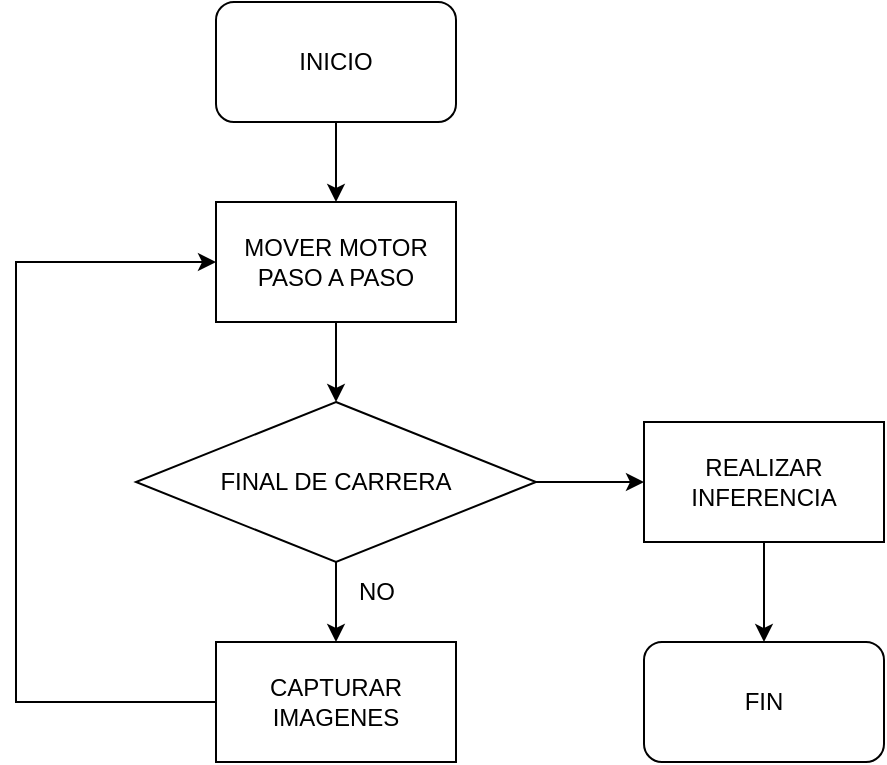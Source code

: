 <mxfile version="28.0.3">
  <diagram name="Página-1" id="wgFnKGmXYiDy_bBbwDIP">
    <mxGraphModel dx="872" dy="465" grid="1" gridSize="10" guides="1" tooltips="1" connect="1" arrows="1" fold="1" page="1" pageScale="1" pageWidth="827" pageHeight="583" math="0" shadow="0">
      <root>
        <mxCell id="0" />
        <mxCell id="1" parent="0" />
        <mxCell id="wkkNvibYVM9pV9eyAI49-4" style="edgeStyle=orthogonalEdgeStyle;rounded=0;orthogonalLoop=1;jettySize=auto;html=1;exitX=0.5;exitY=1;exitDx=0;exitDy=0;" edge="1" parent="1" source="wkkNvibYVM9pV9eyAI49-1" target="wkkNvibYVM9pV9eyAI49-3">
          <mxGeometry relative="1" as="geometry" />
        </mxCell>
        <mxCell id="wkkNvibYVM9pV9eyAI49-1" value="INICIO" style="rounded=1;whiteSpace=wrap;html=1;" vertex="1" parent="1">
          <mxGeometry x="200" y="20" width="120" height="60" as="geometry" />
        </mxCell>
        <mxCell id="wkkNvibYVM9pV9eyAI49-7" style="edgeStyle=orthogonalEdgeStyle;rounded=0;orthogonalLoop=1;jettySize=auto;html=1;exitX=0.5;exitY=1;exitDx=0;exitDy=0;entryX=0.5;entryY=0;entryDx=0;entryDy=0;" edge="1" parent="1" source="wkkNvibYVM9pV9eyAI49-2" target="wkkNvibYVM9pV9eyAI49-6">
          <mxGeometry relative="1" as="geometry" />
        </mxCell>
        <mxCell id="wkkNvibYVM9pV9eyAI49-11" style="edgeStyle=orthogonalEdgeStyle;rounded=0;orthogonalLoop=1;jettySize=auto;html=1;exitX=1;exitY=0.5;exitDx=0;exitDy=0;entryX=0;entryY=0.5;entryDx=0;entryDy=0;" edge="1" parent="1" source="wkkNvibYVM9pV9eyAI49-2" target="wkkNvibYVM9pV9eyAI49-10">
          <mxGeometry relative="1" as="geometry" />
        </mxCell>
        <mxCell id="wkkNvibYVM9pV9eyAI49-2" value="FINAL DE CARRERA" style="rhombus;whiteSpace=wrap;html=1;" vertex="1" parent="1">
          <mxGeometry x="160" y="220" width="200" height="80" as="geometry" />
        </mxCell>
        <mxCell id="wkkNvibYVM9pV9eyAI49-5" style="edgeStyle=orthogonalEdgeStyle;rounded=0;orthogonalLoop=1;jettySize=auto;html=1;exitX=0.5;exitY=1;exitDx=0;exitDy=0;entryX=0.5;entryY=0;entryDx=0;entryDy=0;" edge="1" parent="1" source="wkkNvibYVM9pV9eyAI49-3" target="wkkNvibYVM9pV9eyAI49-2">
          <mxGeometry relative="1" as="geometry" />
        </mxCell>
        <mxCell id="wkkNvibYVM9pV9eyAI49-3" value="MOVER MOTOR PASO A PASO" style="rounded=0;whiteSpace=wrap;html=1;" vertex="1" parent="1">
          <mxGeometry x="200" y="120" width="120" height="60" as="geometry" />
        </mxCell>
        <mxCell id="wkkNvibYVM9pV9eyAI49-9" style="edgeStyle=orthogonalEdgeStyle;rounded=0;orthogonalLoop=1;jettySize=auto;html=1;exitX=0;exitY=0.5;exitDx=0;exitDy=0;entryX=0;entryY=0.5;entryDx=0;entryDy=0;" edge="1" parent="1" source="wkkNvibYVM9pV9eyAI49-6" target="wkkNvibYVM9pV9eyAI49-3">
          <mxGeometry relative="1" as="geometry">
            <mxPoint x="80" y="140" as="targetPoint" />
            <Array as="points">
              <mxPoint x="100" y="370" />
              <mxPoint x="100" y="150" />
            </Array>
          </mxGeometry>
        </mxCell>
        <mxCell id="wkkNvibYVM9pV9eyAI49-6" value="CAPTURAR IMAGENES" style="rounded=0;whiteSpace=wrap;html=1;" vertex="1" parent="1">
          <mxGeometry x="200" y="340" width="120" height="60" as="geometry" />
        </mxCell>
        <mxCell id="wkkNvibYVM9pV9eyAI49-8" value="NO" style="text;html=1;align=center;verticalAlign=middle;resizable=0;points=[];autosize=1;strokeColor=none;fillColor=none;" vertex="1" parent="1">
          <mxGeometry x="260" y="300" width="40" height="30" as="geometry" />
        </mxCell>
        <mxCell id="wkkNvibYVM9pV9eyAI49-13" style="edgeStyle=orthogonalEdgeStyle;rounded=0;orthogonalLoop=1;jettySize=auto;html=1;exitX=0.5;exitY=1;exitDx=0;exitDy=0;entryX=0.5;entryY=0;entryDx=0;entryDy=0;" edge="1" parent="1" source="wkkNvibYVM9pV9eyAI49-10" target="wkkNvibYVM9pV9eyAI49-12">
          <mxGeometry relative="1" as="geometry" />
        </mxCell>
        <mxCell id="wkkNvibYVM9pV9eyAI49-10" value="REALIZAR INFERENCIA" style="rounded=0;whiteSpace=wrap;html=1;" vertex="1" parent="1">
          <mxGeometry x="414" y="230" width="120" height="60" as="geometry" />
        </mxCell>
        <mxCell id="wkkNvibYVM9pV9eyAI49-12" value="FIN" style="rounded=1;whiteSpace=wrap;html=1;" vertex="1" parent="1">
          <mxGeometry x="414" y="340" width="120" height="60" as="geometry" />
        </mxCell>
      </root>
    </mxGraphModel>
  </diagram>
</mxfile>
